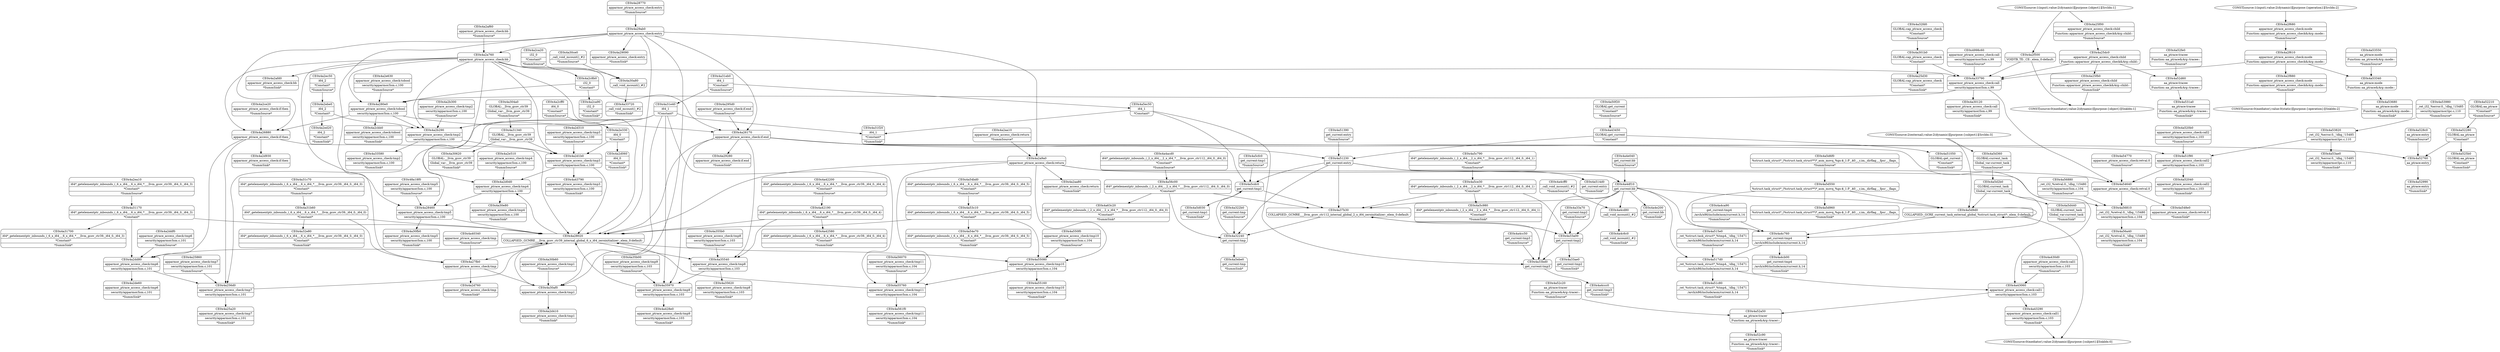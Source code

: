 digraph {
	CE0x4a30620 [shape=record,shape=Mrecord,label="{CE0x4a30620|GLOBAL:__llvm_gcov_ctr39|Global_var:__llvm_gcov_ctr39|*SummSink*}"]
	CE0x4a51390 [shape=record,shape=Mrecord,label="{CE0x4a51390|get_current:entry|*SummSource*}"]
	CE0x4a55160 [shape=record,shape=Mrecord,label="{CE0x4a55160|apparmor_ptrace_access_check:tmp10|security/apparmor/lsm.c,104|*SummSink*}"]
	CE0x4a56810 [shape=record,shape=Mrecord,label="{CE0x4a56810|_ret_i32_%retval.0,_!dbg_!15480|security/apparmor/lsm.c,104}"]
	CE0x4a2d0d0 [shape=record,shape=Mrecord,label="{CE0x4a2d0d0|apparmor_ptrace_access_check:tmp4|security/apparmor/lsm.c,100}"]
	CE0x4a30fb0 [shape=record,shape=Mrecord,label="{CE0x4a30fb0|apparmor_ptrace_access_check:tmp5|security/apparmor/lsm.c,100|*SummSink*}"]
	CE0x4a30af0 [shape=record,shape=Mrecord,label="{CE0x4a30af0|apparmor_ptrace_access_check:tmp1}"]
	CE0x4a2de60 [shape=record,shape=Mrecord,label="{CE0x4a2de60|apparmor_ptrace_access_check:tmp6|security/apparmor/lsm.c,101|*SummSink*}"]
	CE0x4a31f20 [shape=record,shape=Mrecord,label="{CE0x4a31f20|i64_1|*Constant*|*SummSink*}"]
	CE0x4a5d440 [shape=record,shape=Mrecord,label="{CE0x4a5d440|GLOBAL:current_task|Global_var:current_task|*SummSink*}"]
	CE0x4a35b00 [shape=record,shape=Mrecord,label="{CE0x4a35b00|apparmor_ptrace_access_check:tmp9|security/apparmor/lsm.c,103|*SummSource*}"]
	CE0x4a514d0 [shape=record,shape=Mrecord,label="{CE0x4a514d0|get_current:entry|*SummSink*}"]
	CE0x4a2d060 [shape=record,shape=Mrecord,label="{CE0x4a2d060|i64_0|*Constant*|*SummSink*}"]
	CE0x4a53ae0 [shape=record,shape=Mrecord,label="{CE0x4a53ae0|_ret_i32_%error.0,_!dbg_!15485|security/apparmor/ipc.c,110|*SummSink*}"]
	CE0x4a517d0 [shape=record,shape=Mrecord,label="{CE0x4a517d0|_ret_%struct.task_struct*_%tmp4,_!dbg_!15471|./arch/x86/include/asm/current.h,14}"]
	CE0x4a2c8b0 [shape=record,shape=Mrecord,label="{CE0x4a2c8b0|i32_0|*Constant*}"]
	CE0x4a5d030 [shape=record,shape=Mrecord,label="{CE0x4a5d030|get_current:tmp1|*SummSink*}"]
	CE0x4a32e80 [shape=record,shape=Mrecord,label="{CE0x4a32e80|i64*_getelementptr_inbounds_(_6_x_i64_,_6_x_i64_*___llvm_gcov_ctr39,_i64_0,_i64_0)|*Constant*|*SummSink*}"]
	CE0x4a525b0 [shape=record,shape=Mrecord,label="{CE0x4a525b0|GLOBAL:aa_ptrace|*Constant*|*SummSink*}"]
	CE0x4a35620 [shape=record,shape=Mrecord,label="{CE0x4a35620|apparmor_ptrace_access_check:tmp8|security/apparmor/lsm.c,103|*SummSink*}"]
	CE0x4a295d0 [shape=record,shape=Mrecord,label="{CE0x4a295d0|apparmor_ptrace_access_check:if.end|*SummSource*}"]
	CE0x4a520b0 [shape=record,shape=Mrecord,label="{CE0x4a520b0|apparmor_ptrace_access_check:call2|security/apparmor/lsm.c,103|*SummSource*}"]
	CE0x4a33ae0 [shape=record,shape=Mrecord,label="{CE0x4a33ae0|get_current:tmp2|*SummSink*}"]
	CE0x4a2b290 [shape=record,shape=Mrecord,label="{CE0x4a2b290|apparmor_ptrace_access_check:tmp2|security/apparmor/lsm.c,100}"]
	CE0x4a5cfc0 [shape=record,shape=Mrecord,label="{CE0x4a5cfc0|get_current:tmp1|*SummSource*}"]
	CE0x4a35540 [shape=record,shape=Mrecord,label="{CE0x4a35540|apparmor_ptrace_access_check:tmp8|security/apparmor/lsm.c,103}"]
	CE0x4a27fb0 [shape=record,shape=Mrecord,label="{CE0x4a27fb0|apparmor_ptrace_access_check:tmp}"]
	CE0x4a2ca20 [shape=record,shape=Mrecord,label="{CE0x4a2ca20|i32_0|*Constant*|*SummSource*}"]
	CE0x4a4cb00 [shape=record,shape=Mrecord,label="{CE0x4a4cb00|get_current:tmp4|./arch/x86/include/asm/current.h,14|*SummSink*}"]
	CE0x4a56c00 [shape=record,shape=Mrecord,label="{CE0x4a56c00|i64*_getelementptr_inbounds_(_2_x_i64_,_2_x_i64_*___llvm_gcov_ctr112,_i64_0,_i64_0)|*Constant*}"]
	CE0x4a2ce20 [shape=record,shape=Mrecord,label="{CE0x4a2ce20|apparmor_ptrace_access_check:if.then|*SummSource*}"]
	CE0x4a28770 [shape=record,shape=Mrecord,label="{CE0x4a28770|apparmor_ptrace_access_check:entry|*SummSource*}"]
	CE0x4a31700 [shape=record,shape=Mrecord,label="{CE0x4a31700|i64*_getelementptr_inbounds_(_6_x_i64_,_6_x_i64_*___llvm_gcov_ctr39,_i64_0,_i64_3)|*Constant*|*SummSink*}"]
	CE0x4a256d0 [shape=record,shape=Mrecord,label="{CE0x4a256d0|apparmor_ptrace_access_check:tmp7|security/apparmor/lsm.c,101}"]
	CE0x4a55760 [shape=record,shape=Mrecord,label="{CE0x4a55760|apparmor_ptrace_access_check:tmp11|security/apparmor/lsm.c,104}"]
	CE0x4a5ce30 [shape=record,shape=Mrecord,label="{CE0x4a5ce30|i64*_getelementptr_inbounds_(_2_x_i64_,_2_x_i64_*___llvm_gcov_ctr112,_i64_0,_i64_1)|*Constant*}"]
	CE0x4a4c760 [shape=record,shape=Mrecord,label="{CE0x4a4c760|get_current:tmp4|./arch/x86/include/asm/current.h,14}"]
	CE0x4a548e0 [shape=record,shape=Mrecord,label="{CE0x4a548e0|apparmor_ptrace_access_check:retval.0|*SummSink*}"]
	CE0x4a56070 [shape=record,shape=Mrecord,label="{CE0x4a56070|apparmor_ptrace_access_check:tmp11|security/apparmor/lsm.c,104|*SummSource*}"]
	CE0x4a52d60 [shape=record,shape=Mrecord,label="{CE0x4a52d60|aa_ptrace:tracee|Function::aa_ptrace&Arg::tracee::}"]
	CE0x4a2afd0 [shape=record,shape=Mrecord,label="{CE0x4a2afd0|apparmor_ptrace_access_check:bb|*SummSink*}"]
	CE0x4a33790 [shape=record,shape=Mrecord,label="{CE0x4a33790|apparmor_ptrace_access_check:call|security/apparmor/lsm.c,99}"]
	CE0x4a53820 [shape=record,shape=Mrecord,label="{CE0x4a53820|_ret_i32_%error.0,_!dbg_!15485|security/apparmor/ipc.c,110}"]
	CE0x4a54770 [shape=record,shape=Mrecord,label="{CE0x4a54770|apparmor_ptrace_access_check:retval.0|*SummSource*}"]
	CE0x4a33720 [shape=record,shape=Mrecord,label="{CE0x4a33720|_call_void_mcount()_#2|*SummSink*}"]
	CE0x4a5d550 [shape=record,shape=Mrecord,label="{CE0x4a5d550|%struct.task_struct*_(%struct.task_struct**)*_asm_movq_%gs:$_1:P_,$0_,_r,im,_dirflag_,_fpsr_,_flags_}"]
	CE0x4a561f0 [shape=record,shape=Mrecord,label="{CE0x4a561f0|apparmor_ptrace_access_check:tmp11|security/apparmor/lsm.c,104|*SummSink*}"]
	CE0x4a31c70 [shape=record,shape=Mrecord,label="{CE0x4a31c70|i64*_getelementptr_inbounds_(_6_x_i64_,_6_x_i64_*___llvm_gcov_ctr39,_i64_0,_i64_0)|*Constant*|*SummSource*}"]
	CE0x4a4cff0 [shape=record,shape=Mrecord,label="{CE0x4a4cff0|_call_void_mcount()_#2|*SummSource*}"]
	CE0x4a5d360 [shape=record,shape=Mrecord,label="{CE0x4a5d360|GLOBAL:current_task|Global_var:current_task|*SummSource*}"]
	CE0x4a304a0 [shape=record,shape=Mrecord,label="{CE0x4a304a0|GLOBAL:__llvm_gcov_ctr39|Global_var:__llvm_gcov_ctr39|*SummSource*}"]
	CE0x4a35970 [shape=record,shape=Mrecord,label="{CE0x4a35970|apparmor_ptrace_access_check:tmp9|security/apparmor/lsm.c,103}"]
	CE0x48a18f0 [shape=record,shape=Mrecord,label="{CE0x48a18f0|apparmor_ptrace_access_check:tmp5|security/apparmor/lsm.c,100|*SummSource*}"]
	CE0x4a4e040 [shape=record,shape=Mrecord,label="{CE0x4a4e040|get_current:bb|*SummSource*}"]
	CE0x4a43790 [shape=record,shape=Mrecord,label="{CE0x4a43790|apparmor_ptrace_access_check:tmp3|security/apparmor/lsm.c,100|*SummSink*}"]
	CE0x4a31170 [shape=record,shape=Mrecord,label="{CE0x4a31170|i64*_getelementptr_inbounds_(_6_x_i64_,_6_x_i64_*___llvm_gcov_ctr39,_i64_0,_i64_3)|*Constant*}"]
	CE0x4a43060 [shape=record,shape=Mrecord,label="{CE0x4a43060|apparmor_ptrace_access_check:call1|security/apparmor/lsm.c,103}"]
	CE0x4998c60 [shape=record,shape=Mrecord,label="{CE0x4998c60|apparmor_ptrace_access_check:call|security/apparmor/lsm.c,99|*SummSource*}"]
	CE0x4a322b0 [shape=record,shape=Mrecord,label="{CE0x4a322b0|get_current:tmp|*SummSource*}"]
	CE0x4a30120 [shape=record,shape=Mrecord,label="{CE0x4a30120|apparmor_ptrace_access_check:call|security/apparmor/lsm.c,99|*SummSink*}"]
	CE0x4a2e510 [shape=record,shape=Mrecord,label="{CE0x4a2e510|apparmor_ptrace_access_check:tmp4|security/apparmor/lsm.c,100|*SummSource*}"]
	CE0x4a56880 [shape=record,shape=Mrecord,label="{CE0x4a56880|_ret_i32_%retval.0,_!dbg_!15480|security/apparmor/lsm.c,104|*SummSource*}"]
	CE0x4a2ea10 [shape=record,shape=Mrecord,label="{CE0x4a2ea10|i64*_getelementptr_inbounds_(_6_x_i64_,_6_x_i64_*___llvm_gcov_ctr39,_i64_0,_i64_3)|*Constant*|*SummSource*}"]
	CE0x4a53550 [shape=record,shape=Mrecord,label="{CE0x4a53550|aa_ptrace:mode|Function::aa_ptrace&Arg::mode::|*SummSource*}"]
	CE0x4a5d9d0 [shape=record,shape=Mrecord,label="{CE0x4a5d9d0|COLLAPSED:_GCRE_current_task_external_global_%struct.task_struct*:_elem_0:default:}"]
	CE0x4a31e40 [shape=record,shape=Mrecord,label="{CE0x4a31e40|i64_1|*Constant*}"]
	CE0x4a4cc50 [shape=record,shape=Mrecord,label="{CE0x4a4cc50|get_current:tmp3|*SummSource*}"]
	CE0x4a301b0 [shape=record,shape=Mrecord,label="{CE0x4a301b0|GLOBAL:cap_ptrace_access_check|*Constant*}"]
	CE0x4a52280 [shape=record,shape=Mrecord,label="{CE0x4a52280|GLOBAL:aa_ptrace|*Constant*}"]
	CE0x4a52fe0 [shape=record,shape=Mrecord,label="{CE0x4a52fe0|aa_ptrace:tracee|Function::aa_ptrace&Arg::tracee::|*SummSource*}"]
	CE0x4a30ce0 [shape=record,shape=Mrecord,label="{CE0x4a30ce0|_call_void_mcount()_#2|*SummSource*}"]
	CE0x4a528c0 [shape=record,shape=Mrecord,label="{CE0x4a528c0|aa_ptrace:entry|*SummSource*}"]
	CE0x4a2ec50 [shape=record,shape=Mrecord,label="{CE0x4a2ec50|i64_2|*Constant*|*SummSource*}"]
	CE0x4a53c10 [shape=record,shape=Mrecord,label="{CE0x4a53c10|i64*_getelementptr_inbounds_(_6_x_i64_,_6_x_i64_*___llvm_gcov_ctr39,_i64_0,_i64_5)|*Constant*}"]
	CE0x4a33a00 [shape=record,shape=Mrecord,label="{CE0x4a33a00|get_current:tmp2}"]
	CE0x4a4ca90 [shape=record,shape=Mrecord,label="{CE0x4a4ca90|get_current:tmp4|./arch/x86/include/asm/current.h,14|*SummSource*}"]
	CE0x4a2af60 [shape=record,shape=Mrecord,label="{CE0x4a2af60|apparmor_ptrace_access_check:bb|*SummSource*}"]
	CE0x4a430d0 [shape=record,shape=Mrecord,label="{CE0x4a430d0|apparmor_ptrace_access_check:call1|security/apparmor/lsm.c,103|*SummSource*}"]
	CE0x4a2e330 [shape=record,shape=Mrecord,label="{CE0x4a2e330|i64_0|*Constant*}"]
	CE0x4a2d1b0 [shape=record,shape=Mrecord,label="{CE0x4a2d1b0|apparmor_ptrace_access_check:tmp3|security/apparmor/lsm.c,100}"]
	CE0x4a4c6c0 [shape=record,shape=Mrecord,label="{CE0x4a4c6c0|_call_void_mcount()_#2|*SummSink*}"]
	"CONST[source:0(mediator),value:0(static)][purpose:{operation}][SnkIdx:2]"
	CE0x4a2f880 [shape=record,shape=Mrecord,label="{CE0x4a2f880|apparmor_ptrace_access_check:mode|Function::apparmor_ptrace_access_check&Arg::mode::|*SummSink*}"]
	CE0x4a28460 [shape=record,shape=Mrecord,label="{CE0x4a28460|apparmor_ptrace_access_check:tmp5|security/apparmor/lsm.c,100}"]
	CE0x4a5d6f0 [shape=record,shape=Mrecord,label="{CE0x4a5d6f0|%struct.task_struct*_(%struct.task_struct**)*_asm_movq_%gs:$_1:P_,$0_,_r,im,_dirflag_,_fpsr_,_flags_|*SummSource*}"]
	CE0x4a30a80 [shape=record,shape=Mrecord,label="{CE0x4a30a80|_call_void_mcount()_#2}"]
	"CONST[source:1(input),value:2(dynamic)][purpose:{object}][SrcIdx:1]"
	CE0x4a5cdc0 [shape=record,shape=Mrecord,label="{CE0x4a5cdc0|get_current:tmp1}"]
	CE0x4a2ed20 [shape=record,shape=Mrecord,label="{CE0x4a2ed20|i64_2|*Constant*|*SummSink*}"]
	CE0x4a355b0 [shape=record,shape=Mrecord,label="{CE0x4a355b0|apparmor_ptrace_access_check:tmp8|security/apparmor/lsm.c,103|*SummSource*}"]
	CE0x4a43450 [shape=record,shape=Mrecord,label="{CE0x4a43450|GLOBAL:get_current|*Constant*}"]
	CE0x4a2ebe0 [shape=record,shape=Mrecord,label="{CE0x4a2ebe0|i64_2|*Constant*}"]
	"CONST[source:2(external),value:2(dynamic)][purpose:{subject}][SrcIdx:3]"
	CE0x4a26880 [shape=record,shape=Mrecord,label="{CE0x4a26880|apparmor_ptrace_access_check:if.then}"]
	CE0x4a428e0 [shape=record,shape=Mrecord,label="{CE0x4a428e0|apparmor_ptrace_access_check:tmp9|security/apparmor/lsm.c,103|*SummSink*}"]
	CE0x4a25dc0 [shape=record,shape=Mrecord,label="{CE0x4a25dc0|apparmor_ptrace_access_check:child|Function::apparmor_ptrace_access_check&Arg::child::}"]
	CE0x4a515e0 [shape=record,shape=Mrecord,label="{CE0x4a515e0|_ret_%struct.task_struct*_%tmp4,_!dbg_!15471|./arch/x86/include/asm/current.h,14|*SummSource*}"]
	CE0x4a56a40 [shape=record,shape=Mrecord,label="{CE0x4a56a40|_ret_i32_%retval.0,_!dbg_!15480|security/apparmor/lsm.c,104|*SummSink*}"]
	CE0x4a43290 [shape=record,shape=Mrecord,label="{CE0x4a43290|apparmor_ptrace_access_check:call1|security/apparmor/lsm.c,103|*SummSink*}"]
	CE0x4a26170 [shape=record,shape=Mrecord,label="{CE0x4a26170|apparmor_ptrace_access_check:if.end}"]
	CE0x4a51f90 [shape=record,shape=Mrecord,label="{CE0x4a51f90|apparmor_ptrace_access_check:call2|security/apparmor/lsm.c,103}"]
	CE0x4a53980 [shape=record,shape=Mrecord,label="{CE0x4a53980|_ret_i32_%error.0,_!dbg_!15485|security/apparmor/ipc.c,110|*SummSource*}"]
	CE0x4a42190 [shape=record,shape=Mrecord,label="{CE0x4a42190|i64*_getelementptr_inbounds_(_6_x_i64_,_6_x_i64_*___llvm_gcov_ctr39,_i64_0,_i64_4)|*Constant*}"]
	CE0x4a2a9a0 [shape=record,shape=Mrecord,label="{CE0x4a2a9a0|apparmor_ptrace_access_check:return}"]
	CE0x4a5d2b0 [shape=record,shape=Mrecord,label="{CE0x4a5d2b0|GLOBAL:current_task|Global_var:current_task}"]
	CE0x4a2f500 [shape=record,shape=Mrecord,label="{CE0x4a2f500|VOIDTB_TE:_CE:_elem_0:default:}"]
	CE0x4a2cbb0 [shape=record,shape=Mrecord,label="{CE0x4a2cbb0|apparmor_ptrace_access_check:tobool|security/apparmor/lsm.c,100|*SummSink*}"]
	CE0x4a4ccc0 [shape=record,shape=Mrecord,label="{CE0x4a4ccc0|get_current:tmp3|*SummSink*}"]
	CE0x4a2b300 [shape=record,shape=Mrecord,label="{CE0x4a2b300|apparmor_ptrace_access_check:tmp2|security/apparmor/lsm.c,100|*SummSource*}"]
	CE0x4a25860 [shape=record,shape=Mrecord,label="{CE0x4a25860|apparmor_ptrace_access_check:tmp7|security/apparmor/lsm.c,101|*SummSource*}"]
	CE0x4a25f00 [shape=record,shape=Mrecord,label="{CE0x4a25f00|apparmor_ptrace_access_check:child|Function::apparmor_ptrace_access_check&Arg::child::|*SummSource*}"]
	CE0x4a29ab0 [shape=record,shape=Mrecord,label="{CE0x4a29ab0|apparmor_ptrace_access_check:entry}"]
	CE0x4a25d30 [shape=record,shape=Mrecord,label="{CE0x4a25d30|GLOBAL:cap_ptrace_access_check|*Constant*|*SummSink*}"]
	CE0x4a280e0 [shape=record,shape=Mrecord,label="{CE0x4a280e0|apparmor_ptrace_access_check:tobool|security/apparmor/lsm.c,100}"]
	CE0x4a53680 [shape=record,shape=Mrecord,label="{CE0x4a53680|aa_ptrace:mode|Function::aa_ptrace&Arg::mode::|*SummSink*}"]
	CE0x4a2d310 [shape=record,shape=Mrecord,label="{CE0x4a2d310|apparmor_ptrace_access_check:tmp3|security/apparmor/lsm.c,100|*SummSource*}"]
	CE0x4a50f20 [shape=record,shape=Mrecord,label="{CE0x4a50f20|GLOBAL:get_current|*Constant*|*SummSource*}"]
	CE0x4a4cd80 [shape=record,shape=Mrecord,label="{CE0x4a4cd80|_call_void_mcount()_#2}"]
	CE0x4a42200 [shape=record,shape=Mrecord,label="{CE0x4a42200|i64*_getelementptr_inbounds_(_6_x_i64_,_6_x_i64_*___llvm_gcov_ctr39,_i64_0,_i64_4)|*Constant*|*SummSource*}"]
	CE0x4a2e630 [shape=record,shape=Mrecord,label="{CE0x4a2e630|apparmor_ptrace_access_check:tobool|security/apparmor/lsm.c,100|*SummSource*}"]
	CE0x4a2aa10 [shape=record,shape=Mrecord,label="{CE0x4a2aa10|apparmor_ptrace_access_check:return|*SummSource*}"]
	CE0x4a52210 [shape=record,shape=Mrecord,label="{CE0x4a52210|GLOBAL:aa_ptrace|*Constant*|*SummSource*}"]
	"CONST[source:0(mediator),value:2(dynamic)][purpose:{object}][SnkIdx:1]"
	CE0x4a54bd0 [shape=record,shape=Mrecord,label="{CE0x4a54bd0|i64*_getelementptr_inbounds_(_6_x_i64_,_6_x_i64_*___llvm_gcov_ctr39,_i64_0,_i64_5)|*Constant*|*SummSource*}"]
	CE0x4a2aa80 [shape=record,shape=Mrecord,label="{CE0x4a2aa80|apparmor_ptrace_access_check:return|*SummSink*}"]
	CE0x4a52760 [shape=record,shape=Mrecord,label="{CE0x4a52760|aa_ptrace:entry}"]
	CE0x4a52a50 [shape=record,shape=Mrecord,label="{CE0x4a52a50|aa_ptrace:tracer|Function::aa_ptrace&Arg::tracer::}"]
	CE0x4a25fb0 [shape=record,shape=Mrecord,label="{CE0x4a25fb0|apparmor_ptrace_access_check:child|Function::apparmor_ptrace_access_check&Arg::child::|*SummSink*}"]
	CE0x4a5c980 [shape=record,shape=Mrecord,label="{CE0x4a5c980|i64*_getelementptr_inbounds_(_2_x_i64_,_2_x_i64_*___llvm_gcov_ctr112,_i64_0,_i64_1)|*Constant*|*SummSink*}"]
	CE0x4a31eb0 [shape=record,shape=Mrecord,label="{CE0x4a31eb0|i64_1|*Constant*|*SummSource*}"]
	CE0x4a5c790 [shape=record,shape=Mrecord,label="{CE0x4a5c790|i64*_getelementptr_inbounds_(_2_x_i64_,_2_x_i64_*___llvm_gcov_ctr112,_i64_0,_i64_1)|*Constant*|*SummSource*}"]
	CE0x4a29280 [shape=record,shape=Mrecord,label="{CE0x4a29280|apparmor_ptrace_access_check:if.end|*SummSink*}"]
	CE0x4a37b30 [shape=record,shape=Mrecord,label="{CE0x4a37b30|COLLAPSED:_GCMRE___llvm_gcov_ctr112_internal_global_2_x_i64_zeroinitializer:_elem_0:default:}"]
	CE0x4a2ddf0 [shape=record,shape=Mrecord,label="{CE0x4a2ddf0|apparmor_ptrace_access_check:tmp6|security/apparmor/lsm.c,101|*SummSource*}"]
	CE0x4a2cff0 [shape=record,shape=Mrecord,label="{CE0x4a2cff0|i64_0|*Constant*|*SummSource*}"]
	CE0x4a54640 [shape=record,shape=Mrecord,label="{CE0x4a54640|apparmor_ptrace_access_check:retval.0}"]
	CE0x4a54e70 [shape=record,shape=Mrecord,label="{CE0x4a54e70|i64*_getelementptr_inbounds_(_6_x_i64_,_6_x_i64_*___llvm_gcov_ctr39,_i64_0,_i64_5)|*Constant*|*SummSink*}"]
	CE0x4a5ec50 [shape=record,shape=Mrecord,label="{CE0x4a5ec50|i64_1|*Constant*}"]
	CE0x4a32fd0 [shape=record,shape=Mrecord,label="{CE0x4a32fd0|GLOBAL:cap_ptrace_access_check|*Constant*|*SummSource*}"]
	CE0x4a29090 [shape=record,shape=Mrecord,label="{CE0x4a29090|apparmor_ptrace_access_check:entry|*SummSink*}"]
	CE0x4a33580 [shape=record,shape=Mrecord,label="{CE0x4a33580|apparmor_ptrace_access_check:tmp2|security/apparmor/lsm.c,100|*SummSink*}"]
	CE0x4a2dd80 [shape=record,shape=Mrecord,label="{CE0x4a2dd80|apparmor_ptrace_access_check:tmp6|security/apparmor/lsm.c,101}"]
	CE0x4a51050 [shape=record,shape=Mrecord,label="{CE0x4a51050|GLOBAL:get_current|*Constant*|*SummSink*}"]
	CE0x4a33a70 [shape=record,shape=Mrecord,label="{CE0x4a33a70|get_current:tmp2|*SummSource*}"]
	CE0x4a28020 [shape=record,shape=Mrecord,label="{CE0x4a28020|COLLAPSED:_GCMRE___llvm_gcov_ctr39_internal_global_6_x_i64_zeroinitializer:_elem_0:default:}"]
	CE0x4a40340 [shape=record,shape=Mrecord,label="{CE0x4a40340|apparmor_ptrace_access_check:tmp|*SummSource*}"]
	CE0x4a52c20 [shape=record,shape=Mrecord,label="{CE0x4a52c20|aa_ptrace:tracer|Function::aa_ptrace&Arg::tracer::|*SummSource*}"]
	CE0x4a4acd0 [shape=record,shape=Mrecord,label="{CE0x4a4acd0|i64*_getelementptr_inbounds_(_2_x_i64_,_2_x_i64_*___llvm_gcov_ctr112,_i64_0,_i64_0)|*Constant*|*SummSource*}"]
	CE0x4a30e80 [shape=record,shape=Mrecord,label="{CE0x4a30e80|apparmor_ptrace_access_check:tmp4|security/apparmor/lsm.c,100|*SummSink*}"]
	CE0x4a2ca90 [shape=record,shape=Mrecord,label="{CE0x4a2ca90|i32_0|*Constant*|*SummSink*}"]
	CE0x4a51230 [shape=record,shape=Mrecord,label="{CE0x4a51230|get_current:entry}"]
	CE0x4a51c80 [shape=record,shape=Mrecord,label="{CE0x4a51c80|_ret_%struct.task_struct*_%tmp4,_!dbg_!15471|./arch/x86/include/asm/current.h,14|*SummSink*}"]
	CE0x4a5ebe0 [shape=record,shape=Mrecord,label="{CE0x4a5ebe0|get_current:tmp|*SummSink*}"]
	CE0x4a53340 [shape=record,shape=Mrecord,label="{CE0x4a53340|aa_ptrace:mode|Function::aa_ptrace&Arg::mode::}"]
	CE0x4a5d960 [shape=record,shape=Mrecord,label="{CE0x4a5d960|%struct.task_struct*_(%struct.task_struct**)*_asm_movq_%gs:$_1:P_,$0_,_r,im,_dirflag_,_fpsr_,_flags_|*SummSink*}"]
	CE0x4a2d760 [shape=record,shape=Mrecord,label="{CE0x4a2d760|apparmor_ptrace_access_check:tmp|*SummSink*}"]
	CE0x4a531a0 [shape=record,shape=Mrecord,label="{CE0x4a531a0|aa_ptrace:tracee|Function::aa_ptrace&Arg::tracee::|*SummSink*}"]
	CE0x4a52990 [shape=record,shape=Mrecord,label="{CE0x4a52990|aa_ptrace:entry|*SummSink*}"]
	CE0x4a55080 [shape=record,shape=Mrecord,label="{CE0x4a55080|apparmor_ptrace_access_check:tmp10|security/apparmor/lsm.c,104}"]
	CE0x4a33bd0 [shape=record,shape=Mrecord,label="{CE0x4a33bd0|get_current:tmp3}"]
	"CONST[source:1(input),value:2(dynamic)][purpose:{operation}][SrcIdx:2]"
	CE0x4a52040 [shape=record,shape=Mrecord,label="{CE0x4a52040|apparmor_ptrace_access_check:call2|security/apparmor/lsm.c,103|*SummSink*}"]
	"CONST[source:0(mediator),value:2(dynamic)][purpose:{subject}][SnkIdx:0]"
	CE0x4a32240 [shape=record,shape=Mrecord,label="{CE0x4a32240|get_current:tmp}"]
	CE0x4a550f0 [shape=record,shape=Mrecord,label="{CE0x4a550f0|apparmor_ptrace_access_check:tmp10|security/apparmor/lsm.c,104|*SummSource*}"]
	CE0x4a31340 [shape=record,shape=Mrecord,label="{CE0x4a31340|GLOBAL:__llvm_gcov_ctr39|Global_var:__llvm_gcov_ctr39}"]
	CE0x4a2a760 [shape=record,shape=Mrecord,label="{CE0x4a2a760|apparmor_ptrace_access_check:bb}"]
	CE0x4a2f680 [shape=record,shape=Mrecord,label="{CE0x4a2f680|apparmor_ptrace_access_check:mode|Function::apparmor_ptrace_access_check&Arg::mode::|*SummSource*}"]
	CE0x4a63c20 [shape=record,shape=Mrecord,label="{CE0x4a63c20|i64*_getelementptr_inbounds_(_2_x_i64_,_2_x_i64_*___llvm_gcov_ctr112,_i64_0,_i64_0)|*Constant*|*SummSink*}"]
	CE0x4a2d930 [shape=record,shape=Mrecord,label="{CE0x4a2d930|apparmor_ptrace_access_check:if.then|*SummSink*}"]
	CE0x4a30b60 [shape=record,shape=Mrecord,label="{CE0x4a30b60|apparmor_ptrace_access_check:tmp1|*SummSource*}"]
	CE0x4a4df10 [shape=record,shape=Mrecord,label="{CE0x4a4df10|get_current:bb}"]
	CE0x4a2d410 [shape=record,shape=Mrecord,label="{CE0x4a2d410|apparmor_ptrace_access_check:tmp1|*SummSink*}"]
	CE0x4a2f610 [shape=record,shape=Mrecord,label="{CE0x4a2f610|apparmor_ptrace_access_check:mode|Function::apparmor_ptrace_access_check&Arg::mode::}"]
	CE0x4a25a20 [shape=record,shape=Mrecord,label="{CE0x4a25a20|apparmor_ptrace_access_check:tmp7|security/apparmor/lsm.c,101|*SummSink*}"]
	CE0x4a42580 [shape=record,shape=Mrecord,label="{CE0x4a42580|i64*_getelementptr_inbounds_(_6_x_i64_,_6_x_i64_*___llvm_gcov_ctr39,_i64_0,_i64_4)|*Constant*|*SummSink*}"]
	CE0x4a31b60 [shape=record,shape=Mrecord,label="{CE0x4a31b60|i64*_getelementptr_inbounds_(_6_x_i64_,_6_x_i64_*___llvm_gcov_ctr39,_i64_0,_i64_0)|*Constant*}"]
	CE0x4a4e200 [shape=record,shape=Mrecord,label="{CE0x4a4e200|get_current:bb|*SummSink*}"]
	CE0x4a52c90 [shape=record,shape=Mrecord,label="{CE0x4a52c90|aa_ptrace:tracer|Function::aa_ptrace&Arg::tracer::|*SummSink*}"]
	CE0x4a4df10 -> CE0x4a33a00
	CE0x4a30a80 -> CE0x4a33720
	CE0x4a2ebe0 -> CE0x4a2ed20
	CE0x4a5d2b0 -> CE0x4a4c760
	CE0x4a2a9a0 -> CE0x4a55760
	CE0x4a2a9a0 -> CE0x4a28020
	CE0x4a52fe0 -> CE0x4a52d60
	CE0x4a51390 -> CE0x4a51230
	CE0x4a2af60 -> CE0x4a2a760
	CE0x4a2f610 -> CE0x4a33790
	CE0x4a26170 -> CE0x4a51f90
	CE0x4a51230 -> CE0x4a4df10
	CE0x4a29ab0 -> CE0x4a2a9a0
	CE0x4a295d0 -> CE0x4a26170
	CE0x4a33790 -> CE0x4a30120
	CE0x4a51230 -> CE0x4a37b30
	CE0x4a31e40 -> CE0x4a2b290
	CE0x4a33790 -> CE0x4a280e0
	CE0x4a51230 -> CE0x4a5cdc0
	CE0x4a2d1b0 -> CE0x4a2d0d0
	CE0x4a2d310 -> CE0x4a2d1b0
	CE0x4a29ab0 -> CE0x4a28020
	CE0x4a28020 -> CE0x4a35540
	CE0x4a5d9d0 -> "CONST[source:0(mediator),value:2(dynamic)][purpose:{subject}][SnkIdx:0]"
	CE0x4a43450 -> CE0x4a51050
	CE0x4a5cdc0 -> CE0x4a37b30
	CE0x4a2f610 -> CE0x4a53340
	CE0x4a42190 -> CE0x4a35540
	CE0x4a25dc0 -> CE0x4a52d60
	CE0x4a5ec50 -> CE0x4a31f20
	CE0x4a2dd80 -> CE0x4a2de60
	CE0x4a517d0 -> CE0x4a51c80
	CE0x4a4e040 -> CE0x4a4df10
	CE0x4a2a760 -> CE0x4a280e0
	CE0x4a430d0 -> CE0x4a43060
	CE0x4a2dd80 -> CE0x4a256d0
	CE0x4a4df10 -> CE0x4a4cd80
	CE0x4a30b60 -> CE0x4a30af0
	CE0x4a32240 -> CE0x4a5cdc0
	CE0x4a26880 -> CE0x4a2dd80
	CE0x4a31eb0 -> CE0x4a31e40
	CE0x4a52c20 -> CE0x4a52a50
	CE0x4a2b290 -> CE0x4a2d1b0
	CE0x4a51f90 -> CE0x4a54640
	CE0x4a5ec50 -> CE0x4a5cdc0
	CE0x4a2a760 -> CE0x4a28020
	CE0x4a31b60 -> CE0x4a32e80
	CE0x4a26170 -> CE0x4a43060
	CE0x4a4acd0 -> CE0x4a56c00
	CE0x4a5d2b0 -> CE0x4a5d440
	CE0x4a5ce30 -> CE0x4a37b30
	CE0x4a27fb0 -> CE0x4a2d760
	CE0x4a52d60 -> CE0x4a531a0
	CE0x4a53c10 -> CE0x4a55080
	CE0x4a33a70 -> CE0x4a33a00
	CE0x4a2ec50 -> CE0x4a2ebe0
	CE0x4a2e330 -> CE0x4a2d1b0
	CE0x4a5d550 -> CE0x4a5d9d0
	CE0x4a256d0 -> CE0x4a25a20
	CE0x4a5d550 -> CE0x4a5d960
	CE0x4a2ddf0 -> CE0x4a2dd80
	CE0x4a4c760 -> CE0x4a517d0
	CE0x4a31170 -> CE0x4a31700
	CE0x4a33bd0 -> CE0x4a4ccc0
	CE0x4a26170 -> CE0x4a35540
	CE0x4a2a760 -> CE0x4a2d0d0
	CE0x4a517d0 -> CE0x4a43060
	CE0x4a29ab0 -> CE0x4a2a760
	CE0x4a53820 -> CE0x4a51f90
	CE0x4a35970 -> CE0x4a28020
	CE0x4a5d6f0 -> CE0x4a5d550
	CE0x4a280e0 -> CE0x4a26880
	CE0x4a2aa10 -> CE0x4a2a9a0
	CE0x4a33790 -> CE0x4a54640
	CE0x4a2a760 -> CE0x4a33790
	CE0x4a31340 -> CE0x4a2d1b0
	CE0x4a2a760 -> CE0x4a2d1b0
	CE0x4a5ec50 -> CE0x4a33bd0
	CE0x4a5d2b0 -> CE0x4a5d9d0
	CE0x4a4cd80 -> CE0x4a4c6c0
	CE0x4a53c10 -> CE0x4a54e70
	CE0x4a31e40 -> CE0x4a55760
	CE0x4a5ce30 -> CE0x4a5c980
	CE0x4a2ea10 -> CE0x4a31170
	CE0x4a2a9a0 -> CE0x4a2aa80
	CE0x4a355b0 -> CE0x4a35540
	CE0x4a304a0 -> CE0x4a31340
	CE0x4a28770 -> CE0x4a29ab0
	CE0x4a31e40 -> CE0x4a31f20
	CE0x4a25f00 -> CE0x4a25dc0
	CE0x4a40340 -> CE0x4a27fb0
	CE0x4a2e330 -> CE0x4a2d060
	CE0x4a31e40 -> CE0x4a28460
	CE0x4a56070 -> CE0x4a55760
	CE0x4a2a9a0 -> CE0x4a56810
	CE0x4a33a00 -> CE0x4a33bd0
	CE0x4a4df10 -> CE0x4a517d0
	CE0x4a2c8b0 -> CE0x4a280e0
	CE0x4a53550 -> CE0x4a53340
	CE0x4a37b30 -> CE0x4a32240
	CE0x4a31c70 -> CE0x4a31b60
	CE0x4a53980 -> CE0x4a53820
	CE0x4a4df10 -> CE0x4a37b30
	CE0x4a29ab0 -> CE0x4a26170
	CE0x4a2ebe0 -> CE0x4a2b290
	CE0x4a29ab0 -> CE0x4a29090
	CE0x4a26880 -> CE0x4a256d0
	CE0x4a55080 -> CE0x4a55760
	CE0x4a28020 -> CE0x4a55080
	CE0x4a51230 -> CE0x4a514d0
	CE0x4a4ca90 -> CE0x4a4c760
	CE0x4a4df10 -> CE0x4a4c760
	CE0x4a26170 -> CE0x4a51230
	CE0x4a52a50 -> CE0x4a52c90
	CE0x4a2d1b0 -> CE0x4a28020
	CE0x4a5d360 -> CE0x4a5d2b0
	CE0x4a32240 -> CE0x4a5ebe0
	CE0x4a25860 -> CE0x4a256d0
	CE0x4a5ce30 -> CE0x4a33a00
	CE0x4a4cff0 -> CE0x4a4cd80
	CE0x4a26170 -> CE0x4a29280
	CE0x4a4df10 -> CE0x4a5d9d0
	CE0x4a54640 -> CE0x4a548e0
	CE0x4a322b0 -> CE0x4a32240
	CE0x4a2f610 -> CE0x4a2f880
	CE0x4a52210 -> CE0x4a52280
	CE0x4a2ce20 -> CE0x4a26880
	CE0x4a56810 -> CE0x4a56a40
	CE0x4a55760 -> CE0x4a28020
	CE0x4a56c00 -> CE0x4a32240
	CE0x4a2a760 -> CE0x4a30a80
	CE0x4a56c00 -> CE0x4a37b30
	CE0x4a2f880 -> "CONST[source:0(mediator),value:0(static)][purpose:{operation}][SnkIdx:2]"
	CE0x4a2a760 -> CE0x4a26170
	CE0x4a2ca20 -> CE0x4a2c8b0
	CE0x4a280e0 -> CE0x4a2cbb0
	CE0x4a31e40 -> CE0x4a256d0
	CE0x4a29ab0 -> CE0x4a27fb0
	CE0x4a30ce0 -> CE0x4a30a80
	CE0x4a25dc0 -> CE0x4a33790
	CE0x4a25dc0 -> CE0x4a25fb0
	"CONST[source:1(input),value:2(dynamic)][purpose:{operation}][SrcIdx:2]" -> CE0x4a2f680
	CE0x4a53820 -> CE0x4a53ae0
	CE0x4a5d9d0 -> CE0x4a4c760
	CE0x4a28020 -> CE0x4a2dd80
	CE0x4a51230 -> CE0x4a32240
	CE0x4a2e510 -> CE0x4a2d0d0
	CE0x4a2b300 -> CE0x4a2b290
	CE0x4a52280 -> CE0x4a52760
	CE0x4a5d550 -> CE0x4a4c760
	CE0x4a28460 -> CE0x4a28020
	CE0x4a4df10 -> CE0x4a4e200
	CE0x4a29ab0 -> CE0x4a30af0
	CE0x4a2b290 -> CE0x4a33580
	CE0x4a54640 -> CE0x4a56810
	CE0x4a2e630 -> CE0x4a280e0
	CE0x4a28020 -> CE0x4a2d0d0
	CE0x4a5d9d0 -> CE0x4a5d9d0
	CE0x4a30af0 -> CE0x4a28020
	"CONST[source:1(input),value:2(dynamic)][purpose:{object}][SrcIdx:1]" -> CE0x4a25f00
	CE0x4a28020 -> CE0x4a27fb0
	CE0x4a31e40 -> CE0x4a35970
	CE0x4a520b0 -> CE0x4a51f90
	CE0x4a26880 -> CE0x4a28020
	CE0x4a50f20 -> CE0x4a43450
	CE0x4a2c8b0 -> CE0x4a2ca90
	CE0x4a515e0 -> CE0x4a517d0
	CE0x4a30af0 -> CE0x4a2d410
	CE0x48a18f0 -> CE0x4a28460
	CE0x4a5c790 -> CE0x4a5ce30
	CE0x4a26170 -> CE0x4a28020
	CE0x4a52280 -> CE0x4a525b0
	CE0x4a2f680 -> CE0x4a2f610
	"CONST[source:1(input),value:2(dynamic)][purpose:{object}][SrcIdx:1]" -> CE0x4a2f500
	CE0x4a2d1b0 -> CE0x4a43790
	CE0x4a2f500 -> CE0x4a33790
	CE0x4a33bd0 -> CE0x4a37b30
	CE0x4a43060 -> CE0x4a43290
	CE0x4a54770 -> CE0x4a54640
	CE0x4a42190 -> CE0x4a28020
	CE0x4a35540 -> CE0x4a35970
	CE0x4a25fb0 -> "CONST[source:0(mediator),value:2(dynamic)][purpose:{object}][SnkIdx:1]"
	CE0x4a301b0 -> CE0x4a33790
	CE0x4a53340 -> CE0x4a53680
	CE0x4a5cfc0 -> CE0x4a5cdc0
	CE0x4a37b30 -> CE0x4a33a00
	CE0x4a4df10 -> CE0x4a33bd0
	CE0x4a35b00 -> CE0x4a35970
	CE0x4a26880 -> CE0x4a2d930
	CE0x4a31340 -> CE0x4a30620
	CE0x4a27fb0 -> CE0x4a30af0
	CE0x4a31eb0 -> CE0x4a5ec50
	CE0x4a31b60 -> CE0x4a28020
	CE0x4a43060 -> CE0x4a52a50
	CE0x4a55080 -> CE0x4a55160
	CE0x4a31b60 -> CE0x4a27fb0
	CE0x4a301b0 -> CE0x4a25d30
	CE0x4a43290 -> "CONST[source:0(mediator),value:2(dynamic)][purpose:{subject}][SnkIdx:0]"
	CE0x4a2a760 -> CE0x4a26880
	CE0x4a2a760 -> CE0x4a2b290
	CE0x4998c60 -> CE0x4a33790
	CE0x4a33a00 -> CE0x4a33ae0
	CE0x4a31170 -> CE0x4a2dd80
	CE0x4a55760 -> CE0x4a561f0
	CE0x4a256d0 -> CE0x4a28020
	CE0x4a2a760 -> CE0x4a2afd0
	CE0x4a2f500 -> "CONST[source:0(mediator),value:2(dynamic)][purpose:{object}][SnkIdx:1]"
	CE0x4a35970 -> CE0x4a428e0
	"CONST[source:2(external),value:2(dynamic)][purpose:{subject}][SrcIdx:3]" -> CE0x4a5d360
	CE0x4a31170 -> CE0x4a28020
	"CONST[source:2(external),value:2(dynamic)][purpose:{subject}][SrcIdx:3]" -> CE0x4a5d9d0
	CE0x4a54bd0 -> CE0x4a53c10
	CE0x4a2a9a0 -> CE0x4a54640
	CE0x4a280e0 -> CE0x4a2b290
	CE0x4a280e0 -> CE0x4a26170
	CE0x4a43450 -> CE0x4a51230
	CE0x4a550f0 -> CE0x4a55080
	CE0x4a2a760 -> CE0x4a28460
	CE0x4a29ab0 -> CE0x4a26880
	CE0x4a35540 -> CE0x4a35620
	CE0x4a56880 -> CE0x4a56810
	CE0x4a42200 -> CE0x4a42190
	CE0x4a2cff0 -> CE0x4a2e330
	CE0x4a56c00 -> CE0x4a63c20
	CE0x4a31e40 -> CE0x4a30af0
	CE0x4a26170 -> CE0x4a52760
	CE0x4a32fd0 -> CE0x4a301b0
	CE0x4a28460 -> CE0x4a30fb0
	CE0x4a2a9a0 -> CE0x4a55080
	CE0x4a51f90 -> CE0x4a52040
	CE0x4a5cdc0 -> CE0x4a5d030
	CE0x4a2d0d0 -> CE0x4a30e80
	CE0x4a26170 -> CE0x4a35970
	CE0x4a53c10 -> CE0x4a28020
	CE0x4a2d0d0 -> CE0x4a28460
	CE0x4a528c0 -> CE0x4a52760
	CE0x4a52760 -> CE0x4a52990
	CE0x4a4cc50 -> CE0x4a33bd0
	CE0x4a4c760 -> CE0x4a4cb00
	CE0x4a42190 -> CE0x4a42580
}